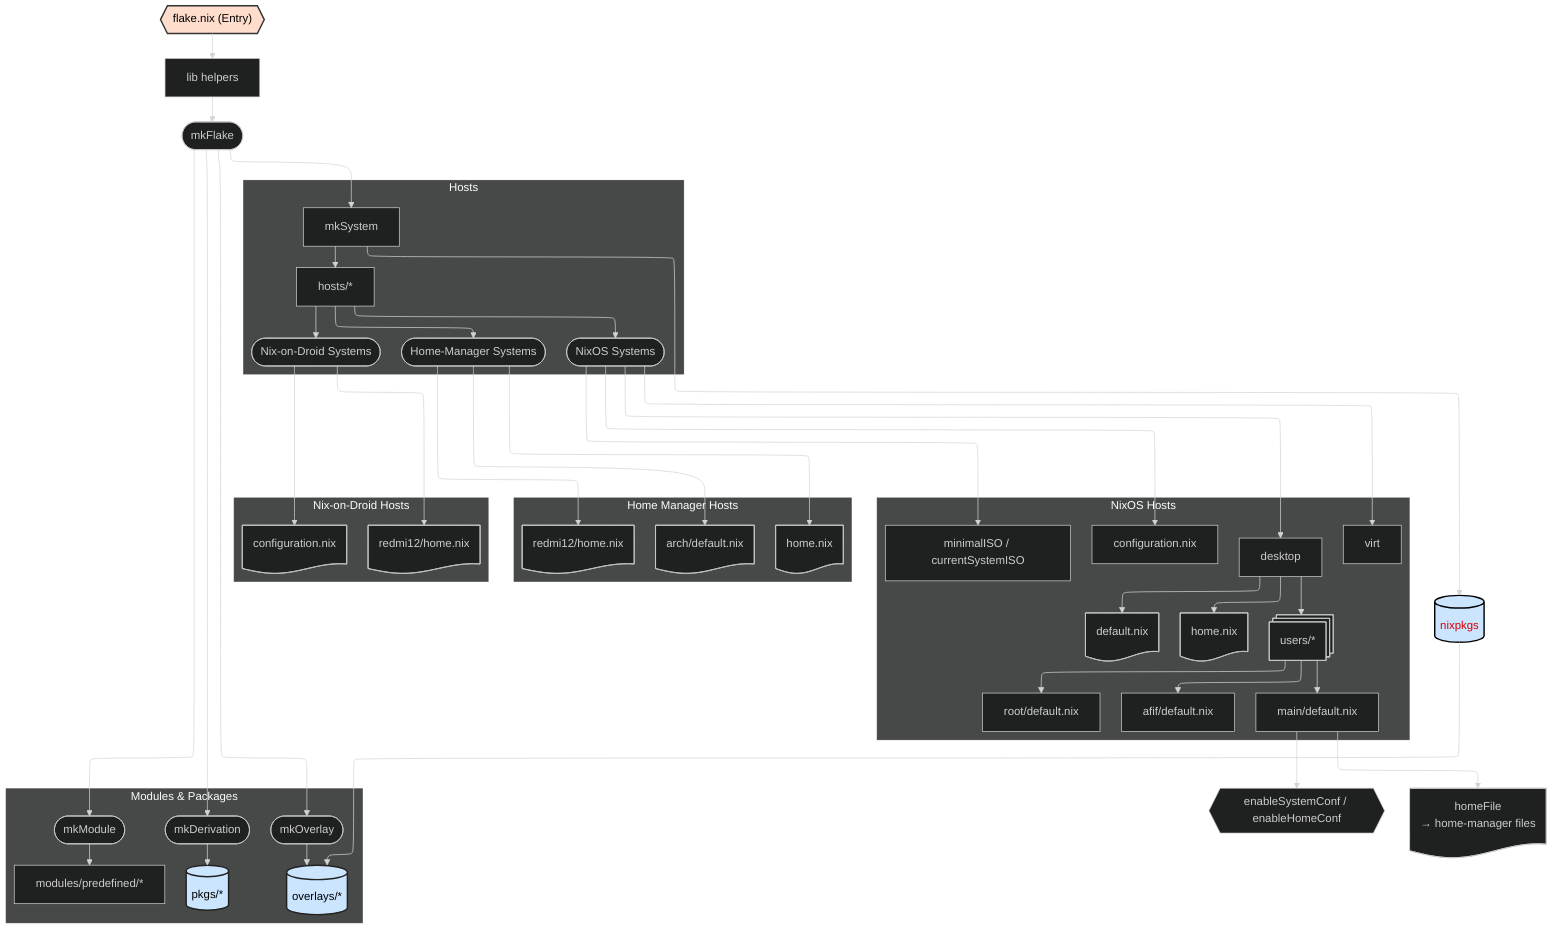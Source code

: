 ---
config:
  theme: dark
  layout: elk
  look: classic
---
flowchart TD
 subgraph MPKG["Modules & Packages"]
        MKM(["mkModule"])
        MKD(["mkDerivation"])
        MKO(["mkOverlay"])
        MODULES["modules/predefined/*"]
        PKGS["pkgs/*"]
        OVERLAYS["overlays/*"]
  end
 subgraph HOSTS["Hosts"]
        H["hosts/*"]
        MKS["mkSystem"]
        NXS(["NixOS Systems"])
        HM(["Home-Manager Systems"])
        NOD(["Nix-on-Droid Systems"])
  end
 subgraph NIXOS["NixOS Hosts"]
        NXS_GLOBAL["configuration.nix"]
        DSK["desktop"]
        VIRT["virt"]
        ISO["minimalISO / currentSystemISO"]
        DSK_CONF["default.nix"]
        DSK_HOME["home.nix"]
        DSK_USERS["users/*"]
        MAIN_USER["main/default.nix"]
        AFIF["afif/default.nix"]
        ROOT["root/default.nix"]
  end
 subgraph HMGR["Home Manager Hosts"]
        HM_GLOBAL["home.nix"]
        HM_ARCH["arch/default.nix"]
        HM_NIXONDROID["redmi12/home.nix"]
  end
 subgraph NODGR["Nix-on-Droid Hosts"]
        NOD_GLOBAL["configuration.nix"]
        NOD_NIXONDROID["redmi12/home.nix"]
  end
    FN["flake.nix (Entry)"] --> LIB["lib helpers"]
    LIB --> MKF(["mkFlake"])
    MKM --> MODULES
    MKD --> PKGS
    MKO --> OVERLAYS
    MKF --> MKS & MKO & MKM & MKD
    MKS --> H & PKGS_NIX["nixpkgs"]
    H --> NXS & HM & NOD
    NXS --> DSK & VIRT & ISO & NXS_GLOBAL
    DSK --> DSK_CONF & DSK_HOME & DSK_USERS
    DSK_USERS --> MAIN_USER & AFIF & ROOT
    MAIN_USER --> USER_FLAGS["enableSystemConf / enableHomeConf"] & USER_HOME["homeFile
→ home-manager files"]
    HM --> HM_GLOBAL & HM_ARCH & HM_NIXONDROID
    NOD --> NOD_GLOBAL & NOD_NIXONDROID
    PKGS_NIX --> OVERLAYS
    MODULES@{ shape: rect}
    PKGS@{ shape: cyl}
    OVERLAYS@{ shape: cyl}
    H@{ shape: rect}
    MKS@{ shape: rect}
    DSK@{ shape: rect}
    VIRT@{ shape: rect}
    ISO@{ shape: rect}
    DSK_CONF@{ shape: doc}
    DSK_HOME@{ shape: doc}
    DSK_USERS@{ shape: procs}
    MAIN_USER@{ shape: rect}
    AFIF@{ shape: rect}
    ROOT@{ shape: rect}
    HM_GLOBAL@{ shape: doc}
    HM_ARCH@{ shape: doc}
    HM_NIXONDROID@{ shape: doc}
    NOD_GLOBAL@{ shape: doc}
    NOD_NIXONDROID@{ shape: doc}
    FN@{ shape: hex}
    LIB@{ shape: rect}
    PKGS_NIX@{ shape: cyl}
    USER_FLAGS@{ shape: hex}
    USER_HOME@{ shape: doc}
     PKGS:::overlay
     OVERLAYS:::overlay
     FN:::entry
     PKGS_NIX:::overlay
    classDef entry fill:#FFDDCC,stroke:#333,stroke-width:2px
    classDef overlay fill:#CCE5FF,stroke:#222,stroke-width:2px
    style PKGS color:#000000
    style OVERLAYS color:#000000
    style FN color:#000000
    style PKGS_NIX color:#D50000,stroke:#000000
    click FN "www.github.com/akibahmed229/nixos"